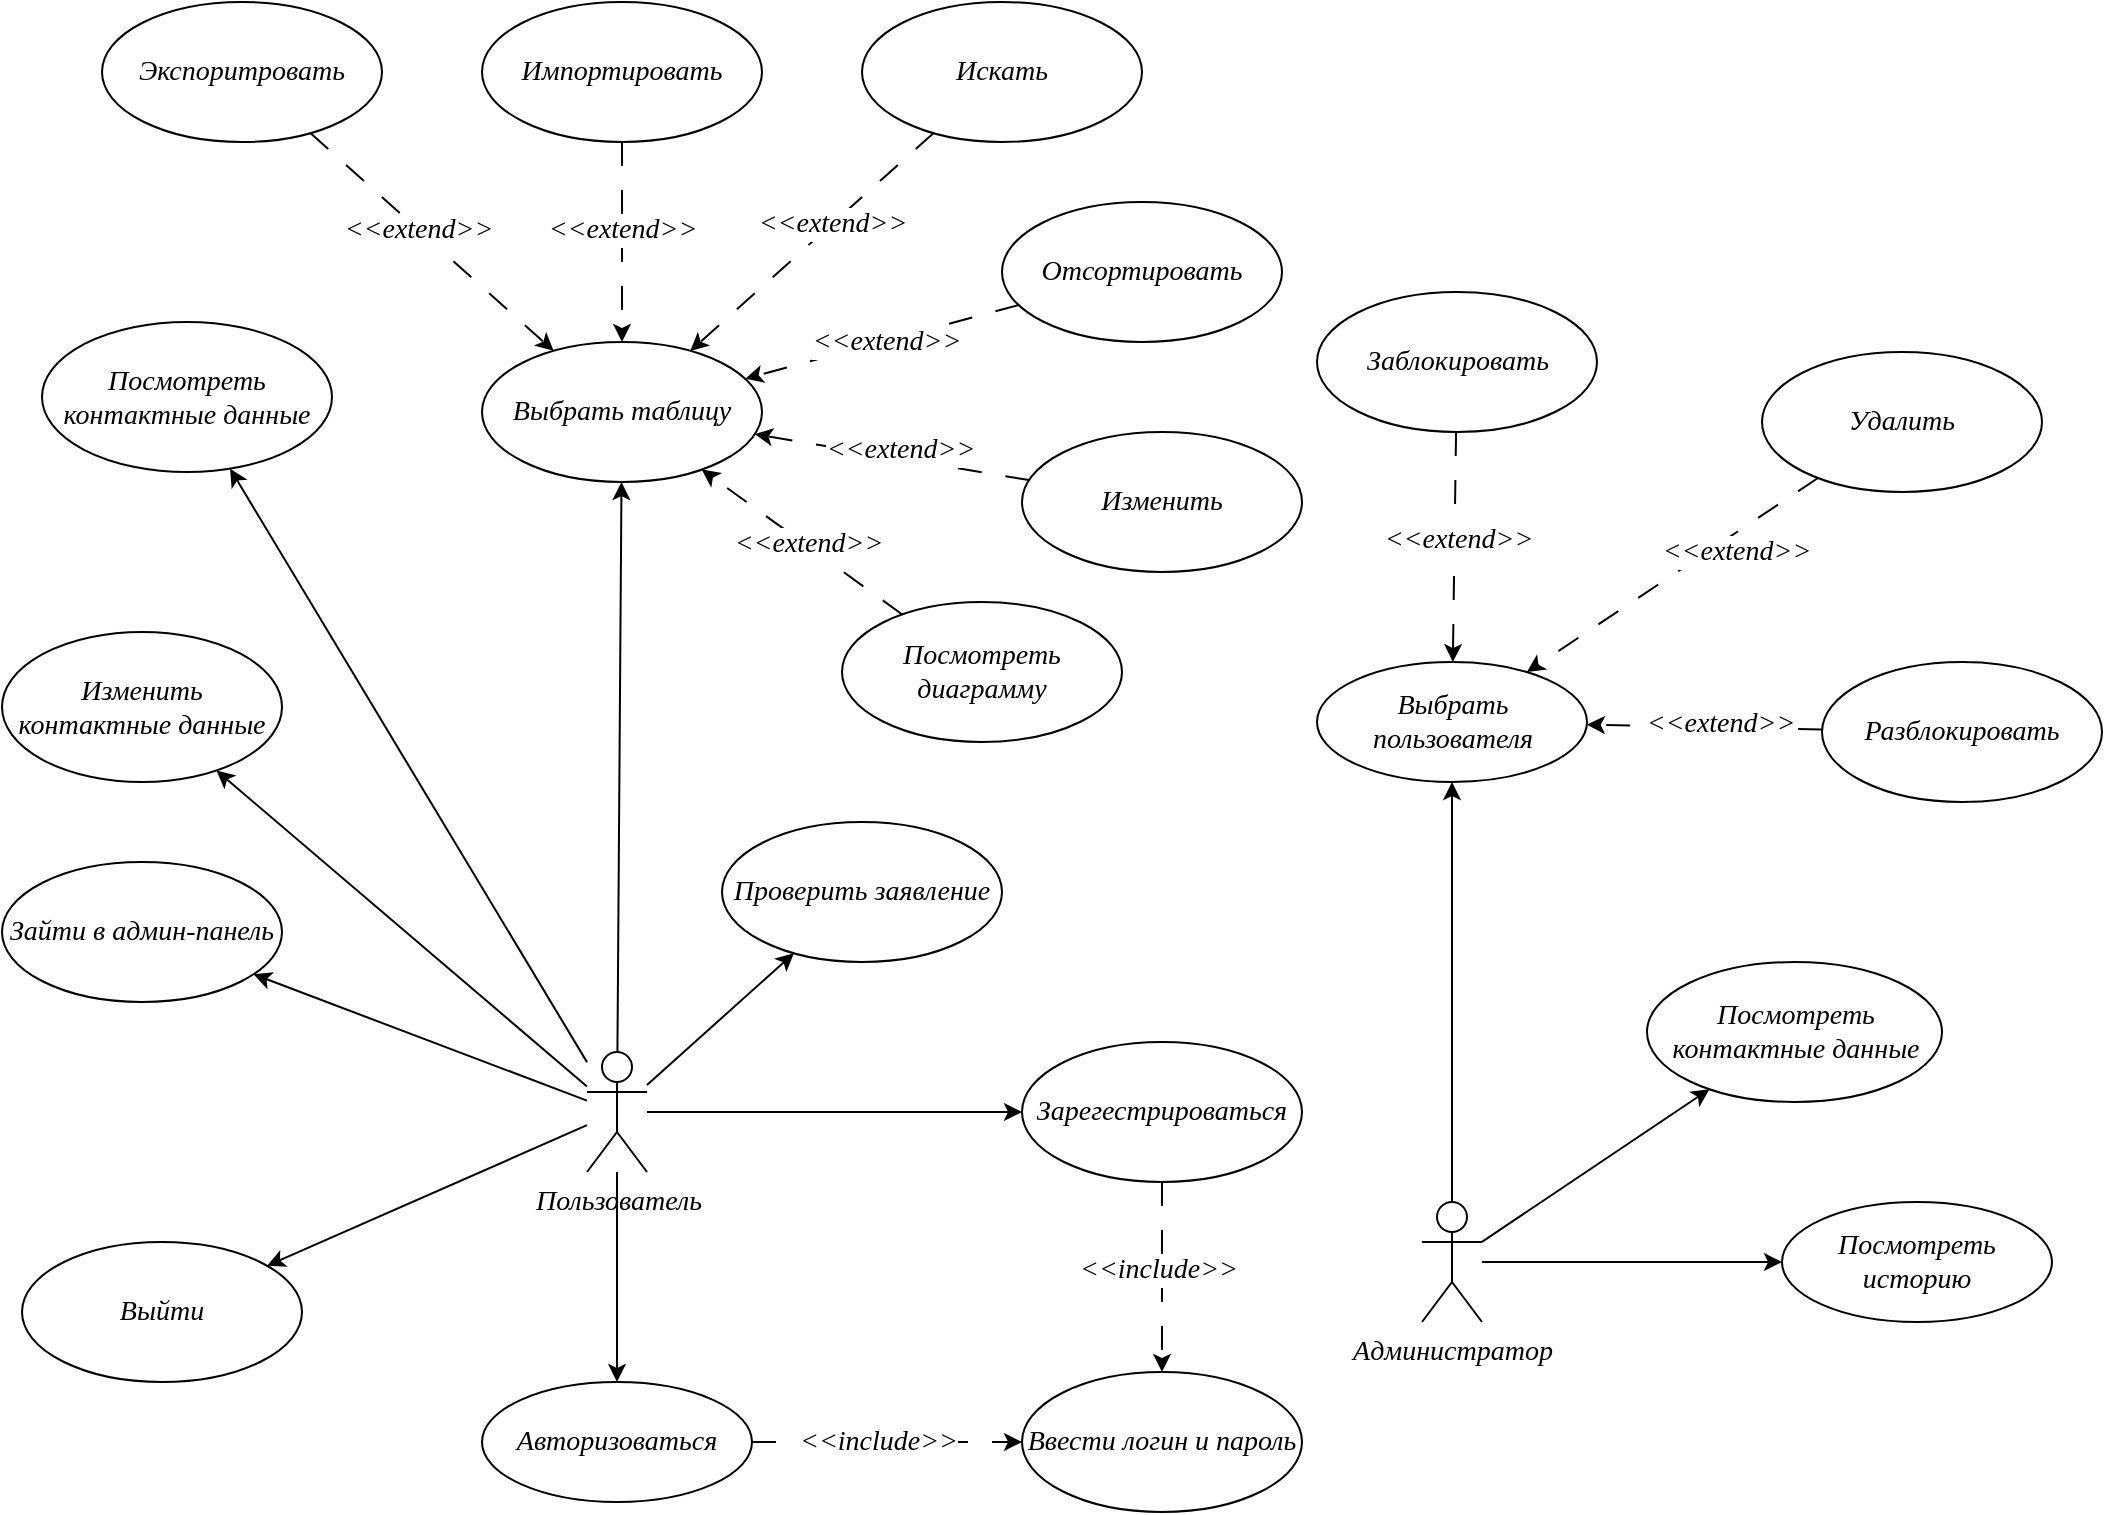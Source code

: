 <mxfile version="22.1.11" type="device">
  <diagram name="Page-1" id="3O-xIzen23PSFDZ9JbxU">
    <mxGraphModel dx="1313" dy="653" grid="1" gridSize="10" guides="1" tooltips="1" connect="1" arrows="1" fold="1" page="1" pageScale="1" pageWidth="1100" pageHeight="850" math="0" shadow="0">
      <root>
        <mxCell id="0" />
        <mxCell id="1" parent="0" />
        <mxCell id="PTP_bFza0hit9xFj9FyA-1" value="Пользователь&lt;br style=&quot;font-size: 14px;&quot;&gt;" style="shape=umlActor;verticalLabelPosition=bottom;verticalAlign=top;html=1;outlineConnect=0;fontFamily=Times New Roman;fontSize=14;fontStyle=2" parent="1" vertex="1">
          <mxGeometry x="322.5" y="565" width="30" height="60" as="geometry" />
        </mxCell>
        <mxCell id="PTP_bFza0hit9xFj9FyA-2" value="Администратор" style="shape=umlActor;verticalLabelPosition=bottom;verticalAlign=top;html=1;outlineConnect=0;fontSize=14;fontFamily=Times New Roman;fontStyle=2" parent="1" vertex="1">
          <mxGeometry x="740" y="640" width="30" height="60" as="geometry" />
        </mxCell>
        <mxCell id="PTP_bFza0hit9xFj9FyA-7" value="Авторизоваться" style="ellipse;whiteSpace=wrap;html=1;fontSize=14;fontStyle=2;fontFamily=Times New Roman;" parent="1" vertex="1">
          <mxGeometry x="270" y="730" width="135" height="60" as="geometry" />
        </mxCell>
        <mxCell id="PTP_bFza0hit9xFj9FyA-9" value="Выбрать пользователя" style="ellipse;whiteSpace=wrap;html=1;fontSize=14;fontStyle=2;fontFamily=Times New Roman;" parent="1" vertex="1">
          <mxGeometry x="687.5" y="370" width="135" height="60" as="geometry" />
        </mxCell>
        <mxCell id="PTP_bFza0hit9xFj9FyA-11" value="Посмотреть контактные данные" style="ellipse;whiteSpace=wrap;html=1;fontSize=14;fontStyle=2;fontFamily=Times New Roman;" parent="1" vertex="1">
          <mxGeometry x="50" y="200" width="145" height="75" as="geometry" />
        </mxCell>
        <mxCell id="PTP_bFza0hit9xFj9FyA-14" value="" style="endArrow=classic;html=1;rounded=0;fontSize=14;fontStyle=2;fontFamily=Times New Roman;" parent="1" source="PTP_bFza0hit9xFj9FyA-1" target="PTP_bFza0hit9xFj9FyA-11" edge="1">
          <mxGeometry width="50" height="50" relative="1" as="geometry">
            <mxPoint x="540" y="420" as="sourcePoint" />
            <mxPoint x="590" y="370" as="targetPoint" />
          </mxGeometry>
        </mxCell>
        <mxCell id="PTP_bFza0hit9xFj9FyA-16" value="" style="endArrow=classic;html=1;rounded=0;fontSize=14;fontStyle=2;fontFamily=Times New Roman;" parent="1" source="PTP_bFza0hit9xFj9FyA-1" target="PTP_bFza0hit9xFj9FyA-7" edge="1">
          <mxGeometry width="50" height="50" relative="1" as="geometry">
            <mxPoint x="420" y="354" as="sourcePoint" />
            <mxPoint x="366" y="331" as="targetPoint" />
          </mxGeometry>
        </mxCell>
        <mxCell id="PTP_bFza0hit9xFj9FyA-21" value="" style="endArrow=classic;html=1;rounded=0;fontSize=14;fontStyle=2;fontFamily=Times New Roman;" parent="1" source="PTP_bFza0hit9xFj9FyA-2" target="PTP_bFza0hit9xFj9FyA-9" edge="1">
          <mxGeometry width="50" height="50" relative="1" as="geometry">
            <mxPoint x="790" y="349" as="sourcePoint" />
            <mxPoint x="729" y="345" as="targetPoint" />
          </mxGeometry>
        </mxCell>
        <mxCell id="PTP_bFza0hit9xFj9FyA-22" value="Посмотреть контактные данные" style="ellipse;whiteSpace=wrap;html=1;fontSize=14;fontStyle=2;fontFamily=Times New Roman;" parent="1" vertex="1">
          <mxGeometry x="852.5" y="520" width="147.5" height="70" as="geometry" />
        </mxCell>
        <mxCell id="PTP_bFza0hit9xFj9FyA-23" value="" style="endArrow=classic;html=1;rounded=0;fontSize=14;fontStyle=2;fontFamily=Times New Roman;" parent="1" source="PTP_bFza0hit9xFj9FyA-2" target="PTP_bFza0hit9xFj9FyA-22" edge="1">
          <mxGeometry width="50" height="50" relative="1" as="geometry">
            <mxPoint x="720" y="480" as="sourcePoint" />
            <mxPoint x="770" y="430" as="targetPoint" />
          </mxGeometry>
        </mxCell>
        <mxCell id="PTP_bFza0hit9xFj9FyA-24" value="Посмотреть историю" style="ellipse;whiteSpace=wrap;html=1;fontSize=14;fontStyle=2;fontFamily=Times New Roman;" parent="1" vertex="1">
          <mxGeometry x="920" y="640" width="135" height="60" as="geometry" />
        </mxCell>
        <mxCell id="PTP_bFza0hit9xFj9FyA-25" value="" style="endArrow=classic;html=1;rounded=0;fontSize=14;fontStyle=2;fontFamily=Times New Roman;" parent="1" source="PTP_bFza0hit9xFj9FyA-2" target="PTP_bFza0hit9xFj9FyA-24" edge="1">
          <mxGeometry width="50" height="50" relative="1" as="geometry">
            <mxPoint x="730" y="530" as="sourcePoint" />
            <mxPoint x="780" y="480" as="targetPoint" />
          </mxGeometry>
        </mxCell>
        <mxCell id="EnVpDfmK42DgmWhVjOEe-3" value="Зарегестрироваться" style="ellipse;whiteSpace=wrap;html=1;fontSize=14;fontStyle=2;fontFamily=Times New Roman;" vertex="1" parent="1">
          <mxGeometry x="540" y="560" width="140" height="70" as="geometry" />
        </mxCell>
        <mxCell id="EnVpDfmK42DgmWhVjOEe-7" value="" style="endArrow=classic;html=1;rounded=0;fontSize=14;fontStyle=2;fontFamily=Times New Roman;" edge="1" parent="1" source="PTP_bFza0hit9xFj9FyA-1" target="EnVpDfmK42DgmWhVjOEe-3">
          <mxGeometry width="50" height="50" relative="1" as="geometry">
            <mxPoint x="385" y="469" as="sourcePoint" />
            <mxPoint x="468" y="435" as="targetPoint" />
          </mxGeometry>
        </mxCell>
        <mxCell id="EnVpDfmK42DgmWhVjOEe-8" value="Ввести логин и пароль" style="ellipse;whiteSpace=wrap;html=1;fontSize=14;fontStyle=2;fontFamily=Times New Roman;" vertex="1" parent="1">
          <mxGeometry x="540" y="725" width="140" height="70" as="geometry" />
        </mxCell>
        <mxCell id="EnVpDfmK42DgmWhVjOEe-9" value="" style="endArrow=classic;html=1;rounded=0;dashed=1;dashPattern=12 12;fontSize=14;fontStyle=2;fontFamily=Times New Roman;" edge="1" parent="1" source="PTP_bFza0hit9xFj9FyA-7" target="EnVpDfmK42DgmWhVjOEe-8">
          <mxGeometry width="50" height="50" relative="1" as="geometry">
            <mxPoint x="395" y="479" as="sourcePoint" />
            <mxPoint x="478" y="445" as="targetPoint" />
          </mxGeometry>
        </mxCell>
        <mxCell id="EnVpDfmK42DgmWhVjOEe-53" value="&amp;lt;&amp;lt;include&amp;gt;&amp;gt;" style="edgeLabel;html=1;align=center;verticalAlign=middle;resizable=0;points=[];fontSize=14;fontStyle=2;fontFamily=Times New Roman;" vertex="1" connectable="0" parent="EnVpDfmK42DgmWhVjOEe-9">
          <mxGeometry x="-0.069" relative="1" as="geometry">
            <mxPoint as="offset" />
          </mxGeometry>
        </mxCell>
        <mxCell id="EnVpDfmK42DgmWhVjOEe-10" value="" style="endArrow=classic;html=1;rounded=0;dashed=1;dashPattern=12 12;fontSize=14;fontStyle=2;fontFamily=Times New Roman;" edge="1" parent="1" source="EnVpDfmK42DgmWhVjOEe-3" target="EnVpDfmK42DgmWhVjOEe-8">
          <mxGeometry width="50" height="50" relative="1" as="geometry">
            <mxPoint x="405" y="489" as="sourcePoint" />
            <mxPoint x="488" y="455" as="targetPoint" />
          </mxGeometry>
        </mxCell>
        <mxCell id="EnVpDfmK42DgmWhVjOEe-52" value="&amp;lt;&amp;lt;include&amp;gt;&amp;gt;" style="edgeLabel;html=1;align=center;verticalAlign=middle;resizable=0;points=[];fontSize=14;fontStyle=2;fontFamily=Times New Roman;" vertex="1" connectable="0" parent="EnVpDfmK42DgmWhVjOEe-10">
          <mxGeometry x="-0.076" y="-2" relative="1" as="geometry">
            <mxPoint as="offset" />
          </mxGeometry>
        </mxCell>
        <mxCell id="EnVpDfmK42DgmWhVjOEe-11" value="" style="endArrow=classic;html=1;rounded=0;fontSize=14;fontStyle=2;fontFamily=Times New Roman;" edge="1" parent="1" source="PTP_bFza0hit9xFj9FyA-1" target="EnVpDfmK42DgmWhVjOEe-12">
          <mxGeometry width="50" height="50" relative="1" as="geometry">
            <mxPoint x="415" y="499" as="sourcePoint" />
            <mxPoint x="498" y="465" as="targetPoint" />
          </mxGeometry>
        </mxCell>
        <mxCell id="EnVpDfmK42DgmWhVjOEe-12" value="Изменить контактные данные" style="ellipse;whiteSpace=wrap;html=1;fontSize=14;fontStyle=2;fontFamily=Times New Roman;" vertex="1" parent="1">
          <mxGeometry x="30" y="355" width="140" height="75" as="geometry" />
        </mxCell>
        <mxCell id="EnVpDfmK42DgmWhVjOEe-13" value="Выйти" style="ellipse;whiteSpace=wrap;html=1;fontSize=14;fontStyle=2;fontFamily=Times New Roman;" vertex="1" parent="1">
          <mxGeometry x="40" y="660" width="140" height="70" as="geometry" />
        </mxCell>
        <mxCell id="EnVpDfmK42DgmWhVjOEe-14" value="" style="endArrow=classic;html=1;rounded=0;fontSize=14;fontStyle=2;fontFamily=Times New Roman;" edge="1" parent="1" source="PTP_bFza0hit9xFj9FyA-1" target="EnVpDfmK42DgmWhVjOEe-13">
          <mxGeometry width="50" height="50" relative="1" as="geometry">
            <mxPoint x="425" y="509" as="sourcePoint" />
            <mxPoint x="508" y="475" as="targetPoint" />
          </mxGeometry>
        </mxCell>
        <mxCell id="EnVpDfmK42DgmWhVjOEe-20" value="Выбрать таблицу" style="ellipse;whiteSpace=wrap;html=1;fontSize=14;fontStyle=2;fontFamily=Times New Roman;" vertex="1" parent="1">
          <mxGeometry x="270" y="210" width="140" height="70" as="geometry" />
        </mxCell>
        <mxCell id="EnVpDfmK42DgmWhVjOEe-21" value="" style="endArrow=classic;html=1;rounded=0;fontSize=14;fontStyle=2;fontFamily=Times New Roman;" edge="1" parent="1" source="PTP_bFza0hit9xFj9FyA-1" target="EnVpDfmK42DgmWhVjOEe-20">
          <mxGeometry width="50" height="50" relative="1" as="geometry">
            <mxPoint x="465" y="549" as="sourcePoint" />
            <mxPoint x="548" y="515" as="targetPoint" />
          </mxGeometry>
        </mxCell>
        <mxCell id="EnVpDfmK42DgmWhVjOEe-22" value="Экспоритровать" style="ellipse;whiteSpace=wrap;html=1;fontSize=14;fontStyle=2;fontFamily=Times New Roman;" vertex="1" parent="1">
          <mxGeometry x="80" y="40" width="140" height="70" as="geometry" />
        </mxCell>
        <mxCell id="EnVpDfmK42DgmWhVjOEe-23" value="Импортировать" style="ellipse;whiteSpace=wrap;html=1;fontSize=14;fontStyle=2;fontFamily=Times New Roman;" vertex="1" parent="1">
          <mxGeometry x="270" y="40" width="140" height="70" as="geometry" />
        </mxCell>
        <mxCell id="EnVpDfmK42DgmWhVjOEe-24" value="" style="endArrow=classic;html=1;rounded=0;dashed=1;dashPattern=12 12;fontSize=14;fontStyle=2;fontFamily=Times New Roman;" edge="1" parent="1" source="EnVpDfmK42DgmWhVjOEe-22" target="EnVpDfmK42DgmWhVjOEe-20">
          <mxGeometry width="50" height="50" relative="1" as="geometry">
            <mxPoint x="475" y="559" as="sourcePoint" />
            <mxPoint x="558" y="525" as="targetPoint" />
          </mxGeometry>
        </mxCell>
        <mxCell id="EnVpDfmK42DgmWhVjOEe-49" value="&amp;lt;&amp;lt;extend&amp;gt;&amp;gt;" style="edgeLabel;html=1;align=center;verticalAlign=middle;resizable=0;points=[];fontSize=14;fontStyle=2;fontFamily=Times New Roman;" vertex="1" connectable="0" parent="EnVpDfmK42DgmWhVjOEe-24">
          <mxGeometry x="-0.113" relative="1" as="geometry">
            <mxPoint as="offset" />
          </mxGeometry>
        </mxCell>
        <mxCell id="EnVpDfmK42DgmWhVjOEe-25" value="" style="endArrow=classic;html=1;rounded=0;dashed=1;dashPattern=12 12;fontSize=14;fontStyle=2;fontFamily=Times New Roman;" edge="1" parent="1" source="EnVpDfmK42DgmWhVjOEe-23" target="EnVpDfmK42DgmWhVjOEe-20">
          <mxGeometry width="50" height="50" relative="1" as="geometry">
            <mxPoint x="485" y="569" as="sourcePoint" />
            <mxPoint x="568" y="535" as="targetPoint" />
          </mxGeometry>
        </mxCell>
        <mxCell id="EnVpDfmK42DgmWhVjOEe-48" value="&amp;lt;&amp;lt;extend&amp;gt;&amp;gt;" style="edgeLabel;html=1;align=center;verticalAlign=middle;resizable=0;points=[];fontSize=14;fontStyle=2;fontFamily=Times New Roman;" vertex="1" connectable="0" parent="EnVpDfmK42DgmWhVjOEe-25">
          <mxGeometry x="-0.132" relative="1" as="geometry">
            <mxPoint as="offset" />
          </mxGeometry>
        </mxCell>
        <mxCell id="EnVpDfmK42DgmWhVjOEe-26" value="Искать" style="ellipse;whiteSpace=wrap;html=1;fontSize=14;fontStyle=2;fontFamily=Times New Roman;" vertex="1" parent="1">
          <mxGeometry x="460" y="40" width="140" height="70" as="geometry" />
        </mxCell>
        <mxCell id="EnVpDfmK42DgmWhVjOEe-27" value="" style="endArrow=classic;html=1;rounded=0;dashed=1;dashPattern=12 12;fontSize=14;fontStyle=2;fontFamily=Times New Roman;" edge="1" parent="1" source="EnVpDfmK42DgmWhVjOEe-26" target="EnVpDfmK42DgmWhVjOEe-20">
          <mxGeometry width="50" height="50" relative="1" as="geometry">
            <mxPoint x="495" y="579" as="sourcePoint" />
            <mxPoint x="578" y="545" as="targetPoint" />
          </mxGeometry>
        </mxCell>
        <mxCell id="EnVpDfmK42DgmWhVjOEe-47" value="&amp;lt;&amp;lt;extend&amp;gt;&amp;gt;" style="edgeLabel;html=1;align=center;verticalAlign=middle;resizable=0;points=[];fontSize=14;fontStyle=2;fontFamily=Times New Roman;" vertex="1" connectable="0" parent="EnVpDfmK42DgmWhVjOEe-27">
          <mxGeometry x="-0.16" relative="1" as="geometry">
            <mxPoint as="offset" />
          </mxGeometry>
        </mxCell>
        <mxCell id="EnVpDfmK42DgmWhVjOEe-28" value="Отсортировать" style="ellipse;whiteSpace=wrap;html=1;fontSize=14;fontStyle=2;fontFamily=Times New Roman;" vertex="1" parent="1">
          <mxGeometry x="530" y="140" width="140" height="70" as="geometry" />
        </mxCell>
        <mxCell id="EnVpDfmK42DgmWhVjOEe-29" value="" style="endArrow=classic;html=1;rounded=0;dashed=1;dashPattern=12 12;fontSize=14;fontStyle=2;fontFamily=Times New Roman;" edge="1" parent="1" source="EnVpDfmK42DgmWhVjOEe-28" target="EnVpDfmK42DgmWhVjOEe-20">
          <mxGeometry width="50" height="50" relative="1" as="geometry">
            <mxPoint x="505" y="589" as="sourcePoint" />
            <mxPoint x="588" y="555" as="targetPoint" />
          </mxGeometry>
        </mxCell>
        <mxCell id="EnVpDfmK42DgmWhVjOEe-56" value="&amp;lt;&amp;lt;extend&amp;gt;&amp;gt;" style="edgeLabel;html=1;align=center;verticalAlign=middle;resizable=0;points=[];fontSize=14;fontStyle=2;fontFamily=Times New Roman;" vertex="1" connectable="0" parent="EnVpDfmK42DgmWhVjOEe-29">
          <mxGeometry x="-0.028" relative="1" as="geometry">
            <mxPoint as="offset" />
          </mxGeometry>
        </mxCell>
        <mxCell id="EnVpDfmK42DgmWhVjOEe-31" value="Изменить" style="ellipse;whiteSpace=wrap;html=1;fontSize=14;fontStyle=2;fontFamily=Times New Roman;" vertex="1" parent="1">
          <mxGeometry x="540" y="255" width="140" height="70" as="geometry" />
        </mxCell>
        <mxCell id="EnVpDfmK42DgmWhVjOEe-32" value="Посмотреть диаграмму" style="ellipse;whiteSpace=wrap;html=1;fontSize=14;fontStyle=2;fontFamily=Times New Roman;" vertex="1" parent="1">
          <mxGeometry x="450" y="340" width="140" height="70" as="geometry" />
        </mxCell>
        <mxCell id="EnVpDfmK42DgmWhVjOEe-33" value="" style="endArrow=classic;html=1;rounded=0;dashed=1;dashPattern=12 12;fontSize=14;fontStyle=2;fontFamily=Times New Roman;" edge="1" parent="1" source="EnVpDfmK42DgmWhVjOEe-32" target="EnVpDfmK42DgmWhVjOEe-20">
          <mxGeometry width="50" height="50" relative="1" as="geometry">
            <mxPoint x="515" y="599" as="sourcePoint" />
            <mxPoint x="598" y="565" as="targetPoint" />
          </mxGeometry>
        </mxCell>
        <mxCell id="EnVpDfmK42DgmWhVjOEe-51" value="&amp;lt;&amp;lt;extend&amp;gt;&amp;gt;" style="edgeLabel;html=1;align=center;verticalAlign=middle;resizable=0;points=[];fontSize=14;fontStyle=2;fontFamily=Times New Roman;" vertex="1" connectable="0" parent="EnVpDfmK42DgmWhVjOEe-33">
          <mxGeometry x="-0.032" y="-2" relative="1" as="geometry">
            <mxPoint y="1" as="offset" />
          </mxGeometry>
        </mxCell>
        <mxCell id="EnVpDfmK42DgmWhVjOEe-34" value="" style="endArrow=classic;html=1;rounded=0;dashed=1;dashPattern=12 12;fontSize=14;fontStyle=2;fontFamily=Times New Roman;" edge="1" parent="1" source="EnVpDfmK42DgmWhVjOEe-31" target="EnVpDfmK42DgmWhVjOEe-20">
          <mxGeometry width="50" height="50" relative="1" as="geometry">
            <mxPoint x="525" y="609" as="sourcePoint" />
            <mxPoint x="608" y="575" as="targetPoint" />
          </mxGeometry>
        </mxCell>
        <mxCell id="EnVpDfmK42DgmWhVjOEe-50" value="&amp;lt;&amp;lt;extend&amp;gt;&amp;gt;" style="edgeLabel;html=1;align=center;verticalAlign=middle;resizable=0;points=[];fontSize=14;fontStyle=2;fontFamily=Times New Roman;" vertex="1" connectable="0" parent="EnVpDfmK42DgmWhVjOEe-34">
          <mxGeometry x="-0.049" y="-4" relative="1" as="geometry">
            <mxPoint as="offset" />
          </mxGeometry>
        </mxCell>
        <mxCell id="EnVpDfmK42DgmWhVjOEe-35" value="Зайти в админ-панель" style="ellipse;whiteSpace=wrap;html=1;fontSize=14;fontStyle=2;fontFamily=Times New Roman;" vertex="1" parent="1">
          <mxGeometry x="30" y="470" width="140" height="70" as="geometry" />
        </mxCell>
        <mxCell id="EnVpDfmK42DgmWhVjOEe-36" value="Удалить" style="ellipse;whiteSpace=wrap;html=1;fontSize=14;fontStyle=2;fontFamily=Times New Roman;" vertex="1" parent="1">
          <mxGeometry x="910" y="215" width="140" height="70" as="geometry" />
        </mxCell>
        <mxCell id="EnVpDfmK42DgmWhVjOEe-37" value="Заблокировать" style="ellipse;whiteSpace=wrap;html=1;fontSize=14;fontStyle=2;fontFamily=Times New Roman;" vertex="1" parent="1">
          <mxGeometry x="687.5" y="185" width="140" height="70" as="geometry" />
        </mxCell>
        <mxCell id="EnVpDfmK42DgmWhVjOEe-38" value="Разблокировать" style="ellipse;whiteSpace=wrap;html=1;fontSize=14;fontStyle=2;fontFamily=Times New Roman;" vertex="1" parent="1">
          <mxGeometry x="940" y="370" width="140" height="70" as="geometry" />
        </mxCell>
        <mxCell id="EnVpDfmK42DgmWhVjOEe-39" value="" style="endArrow=classic;html=1;rounded=0;dashed=1;dashPattern=12 12;fontSize=14;fontStyle=2;fontFamily=Times New Roman;" edge="1" parent="1" source="EnVpDfmK42DgmWhVjOEe-37" target="PTP_bFza0hit9xFj9FyA-9">
          <mxGeometry width="50" height="50" relative="1" as="geometry">
            <mxPoint x="535" y="619" as="sourcePoint" />
            <mxPoint x="618" y="585" as="targetPoint" />
          </mxGeometry>
        </mxCell>
        <mxCell id="EnVpDfmK42DgmWhVjOEe-46" value="&amp;lt;&amp;lt;extend&amp;gt;&amp;gt;" style="edgeLabel;html=1;align=center;verticalAlign=middle;resizable=0;points=[];fontSize=14;fontStyle=2;fontFamily=Times New Roman;" vertex="1" connectable="0" parent="EnVpDfmK42DgmWhVjOEe-39">
          <mxGeometry x="-0.062" y="1" relative="1" as="geometry">
            <mxPoint as="offset" />
          </mxGeometry>
        </mxCell>
        <mxCell id="EnVpDfmK42DgmWhVjOEe-40" value="" style="endArrow=classic;html=1;rounded=0;dashed=1;dashPattern=12 12;fontSize=14;fontStyle=2;fontFamily=Times New Roman;" edge="1" parent="1" source="EnVpDfmK42DgmWhVjOEe-38" target="PTP_bFza0hit9xFj9FyA-9">
          <mxGeometry width="50" height="50" relative="1" as="geometry">
            <mxPoint x="545" y="629" as="sourcePoint" />
            <mxPoint x="628" y="595" as="targetPoint" />
          </mxGeometry>
        </mxCell>
        <mxCell id="EnVpDfmK42DgmWhVjOEe-44" value="&amp;lt;&amp;lt;extend&amp;gt;&amp;gt;" style="edgeLabel;html=1;align=center;verticalAlign=middle;resizable=0;points=[];fontSize=14;fontStyle=2;fontFamily=Times New Roman;" vertex="1" connectable="0" parent="EnVpDfmK42DgmWhVjOEe-40">
          <mxGeometry x="-0.326" y="-1" relative="1" as="geometry">
            <mxPoint x="-12" y="-1" as="offset" />
          </mxGeometry>
        </mxCell>
        <mxCell id="EnVpDfmK42DgmWhVjOEe-41" value="" style="endArrow=classic;html=1;rounded=0;dashed=1;dashPattern=12 12;fontSize=14;fontStyle=2;fontFamily=Times New Roman;" edge="1" parent="1" source="EnVpDfmK42DgmWhVjOEe-36" target="PTP_bFza0hit9xFj9FyA-9">
          <mxGeometry width="50" height="50" relative="1" as="geometry">
            <mxPoint x="555" y="639" as="sourcePoint" />
            <mxPoint x="638" y="605" as="targetPoint" />
          </mxGeometry>
        </mxCell>
        <mxCell id="EnVpDfmK42DgmWhVjOEe-45" value="&amp;lt;&amp;lt;extend&amp;gt;&amp;gt;" style="edgeLabel;html=1;align=center;verticalAlign=middle;resizable=0;points=[];fontSize=14;fontStyle=2;fontFamily=Times New Roman;" vertex="1" connectable="0" parent="EnVpDfmK42DgmWhVjOEe-41">
          <mxGeometry x="-0.448" y="-2" relative="1" as="geometry">
            <mxPoint y="12" as="offset" />
          </mxGeometry>
        </mxCell>
        <mxCell id="EnVpDfmK42DgmWhVjOEe-54" value="" style="endArrow=classic;html=1;rounded=0;fontSize=14;fontStyle=2;fontFamily=Times New Roman;" edge="1" parent="1" source="PTP_bFza0hit9xFj9FyA-1" target="EnVpDfmK42DgmWhVjOEe-35">
          <mxGeometry width="50" height="50" relative="1" as="geometry">
            <mxPoint x="335" y="395" as="sourcePoint" />
            <mxPoint x="180" y="399" as="targetPoint" />
          </mxGeometry>
        </mxCell>
        <mxCell id="EnVpDfmK42DgmWhVjOEe-60" value="Проверить заявление" style="ellipse;whiteSpace=wrap;html=1;fontSize=14;fontStyle=2;fontFamily=Times New Roman;" vertex="1" parent="1">
          <mxGeometry x="390" y="450" width="140" height="70" as="geometry" />
        </mxCell>
        <mxCell id="EnVpDfmK42DgmWhVjOEe-62" value="" style="endArrow=classic;html=1;rounded=0;fontSize=14;fontStyle=2;fontFamily=Times New Roman;" edge="1" parent="1" source="PTP_bFza0hit9xFj9FyA-1" target="EnVpDfmK42DgmWhVjOEe-60">
          <mxGeometry width="50" height="50" relative="1" as="geometry">
            <mxPoint x="348" y="575" as="sourcePoint" />
            <mxPoint x="350" y="290" as="targetPoint" />
          </mxGeometry>
        </mxCell>
      </root>
    </mxGraphModel>
  </diagram>
</mxfile>
